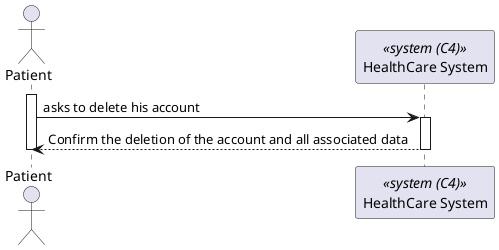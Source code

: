 @startuml 

actor Patient as "Patient"
participant SYS as "HealthCare System" <<system (C4)>>

activate Patient 

Patient -> SYS : asks to delete his account

activate SYS 

SYS --> Patient : Confirm the deletion of the account and all associated data

deactivate SYS
deactivate Patient


@enduml
